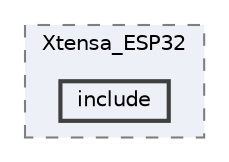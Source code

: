digraph "D:/Projects/Raspberrypi_pico/pico_freertos_final/freertos_pico2/pico_freertos/FreeRTOS-Kernel/portable/ThirdParty/GCC/Xtensa_ESP32/include"
{
 // LATEX_PDF_SIZE
  bgcolor="transparent";
  edge [fontname=Helvetica,fontsize=10,labelfontname=Helvetica,labelfontsize=10];
  node [fontname=Helvetica,fontsize=10,shape=box,height=0.2,width=0.4];
  compound=true
  subgraph clusterdir_7514150e4805ea6d1cbf308dc27cd174 {
    graph [ bgcolor="#edf0f7", pencolor="grey50", label="Xtensa_ESP32", fontname=Helvetica,fontsize=10 style="filled,dashed", URL="dir_7514150e4805ea6d1cbf308dc27cd174.html",tooltip=""]
  dir_867cac761b8dd30fe4fa089e144857b8 [label="include", fillcolor="#edf0f7", color="grey25", style="filled,bold", URL="dir_867cac761b8dd30fe4fa089e144857b8.html",tooltip=""];
  }
}
